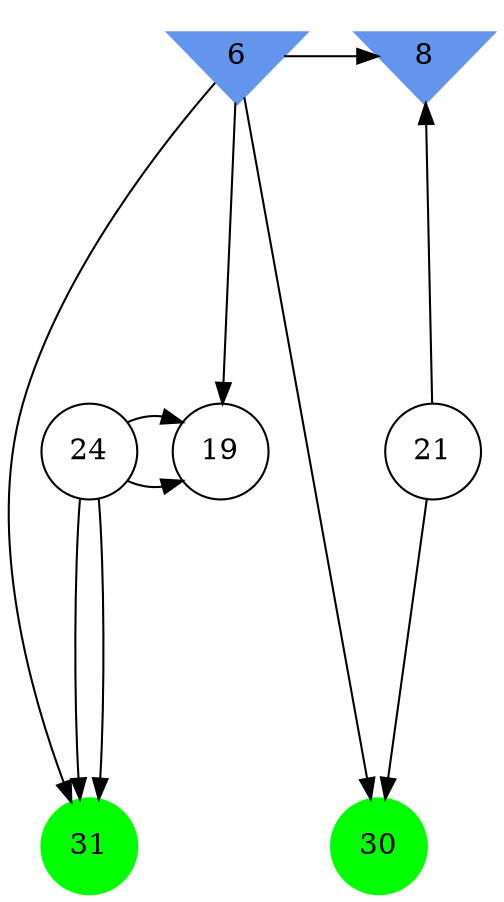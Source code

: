 digraph brain {
	ranksep=2.0;
	6 [shape=invtriangle,style=filled,color=cornflowerblue];
	8 [shape=invtriangle,style=filled,color=cornflowerblue];
	19 [shape=circle,color=black];
	21 [shape=circle,color=black];
	24 [shape=circle,color=black];
	30 [shape=circle,style=filled,color=green];
	31 [shape=circle,style=filled,color=green];
	6	->	31;
	6	->	19;
	24	->	31;
	24	->	19;
	24	->	31;
	24	->	19;
	6	->	8;
	6	->	30;
	21	->	8;
	21	->	30;
	{ rank=same; 6; 8; }
	{ rank=same; 19; 21; 24; }
	{ rank=same; 30; 31; }
}
